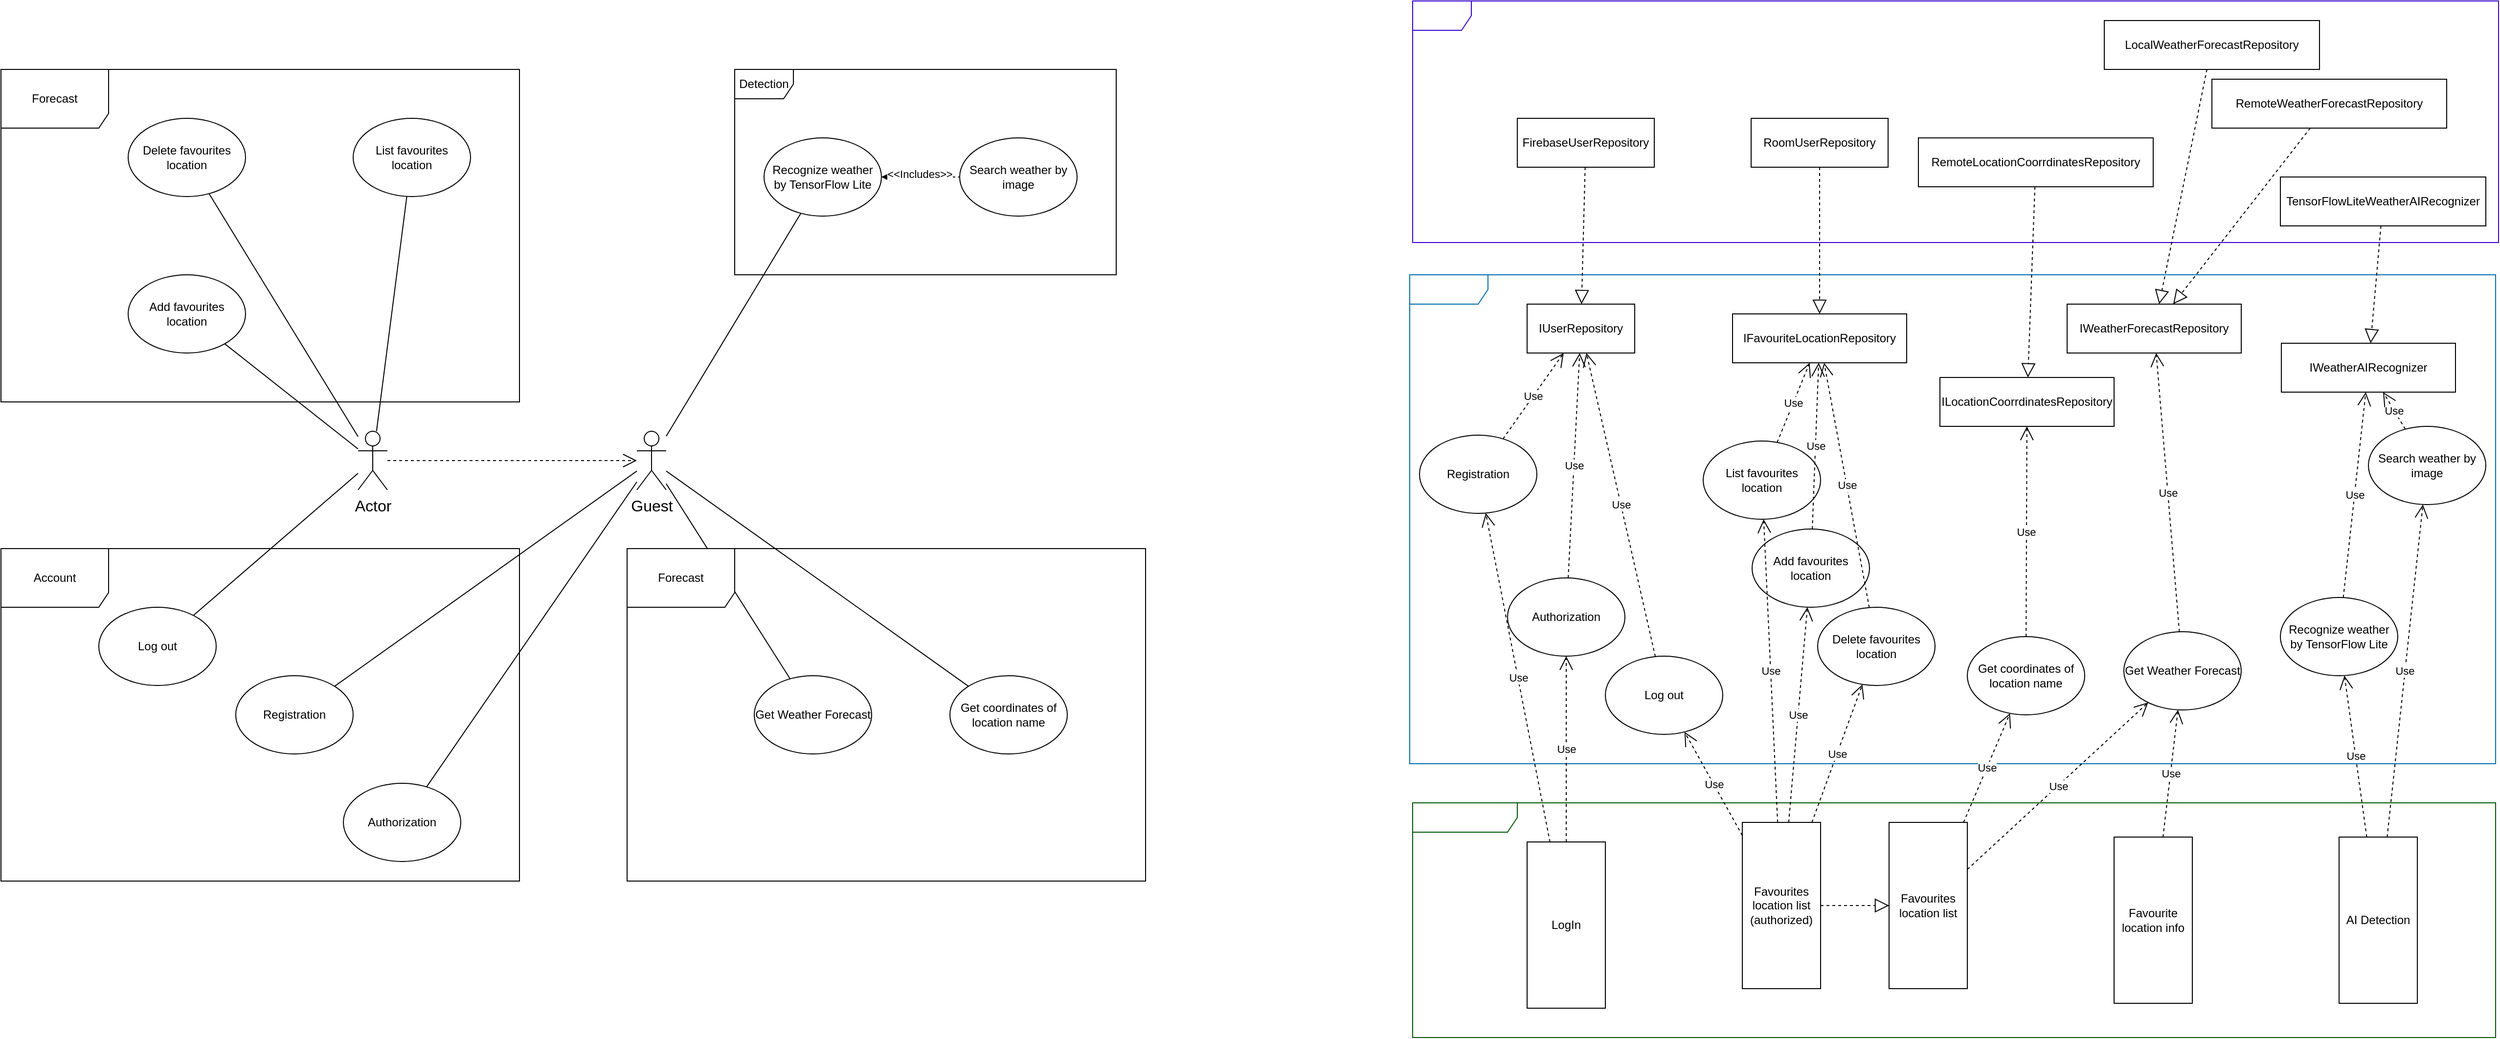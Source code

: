 <mxfile version="24.7.17">
  <diagram name="Страница — 1" id="I9Z1L919ukLN-PUytdVg">
    <mxGraphModel dx="5607" dy="2783" grid="1" gridSize="10" guides="1" tooltips="1" connect="1" arrows="1" fold="1" page="1" pageScale="1" pageWidth="827" pageHeight="1169" math="0" shadow="0">
      <root>
        <mxCell id="0" />
        <mxCell id="1" parent="0" />
        <mxCell id="OZ5fW6hErYmCuCrI8Dng-1" value="&lt;font style=&quot;font-size: 16px;&quot;&gt;Actor&lt;/font&gt;" style="shape=umlActor;verticalLabelPosition=bottom;verticalAlign=top;html=1;outlineConnect=0;" parent="1" vertex="1">
          <mxGeometry x="-65" y="660" width="30" height="60" as="geometry" />
        </mxCell>
        <mxCell id="XvAhgUPR3jtQ_a_zYUv5-78" value="&lt;span style=&quot;font-size: 16px;&quot;&gt;Guest&lt;/span&gt;" style="shape=umlActor;verticalLabelPosition=bottom;verticalAlign=top;html=1;outlineConnect=0;" vertex="1" parent="1">
          <mxGeometry x="220" y="660" width="30" height="60" as="geometry" />
        </mxCell>
        <mxCell id="XvAhgUPR3jtQ_a_zYUv5-80" value="" style="endArrow=open;endSize=12;dashed=1;html=1;rounded=0;" edge="1" parent="1" source="OZ5fW6hErYmCuCrI8Dng-1" target="XvAhgUPR3jtQ_a_zYUv5-78">
          <mxGeometry width="160" relative="1" as="geometry">
            <mxPoint x="290" y="450" as="sourcePoint" />
            <mxPoint x="450" y="450" as="targetPoint" />
          </mxGeometry>
        </mxCell>
        <mxCell id="XvAhgUPR3jtQ_a_zYUv5-85" value="" style="endArrow=none;startArrow=none;endFill=0;startFill=0;html=1;rounded=0;" edge="1" parent="1" source="XvAhgUPR3jtQ_a_zYUv5-78" target="XvAhgUPR3jtQ_a_zYUv5-67">
          <mxGeometry width="160" relative="1" as="geometry">
            <mxPoint x="170" y="770" as="sourcePoint" />
            <mxPoint x="330" y="770" as="targetPoint" />
          </mxGeometry>
        </mxCell>
        <mxCell id="XvAhgUPR3jtQ_a_zYUv5-86" value="" style="endArrow=none;startArrow=none;endFill=0;startFill=0;html=1;rounded=0;" edge="1" parent="1" source="XvAhgUPR3jtQ_a_zYUv5-78" target="OZ5fW6hErYmCuCrI8Dng-46">
          <mxGeometry width="160" relative="1" as="geometry">
            <mxPoint x="140" y="578" as="sourcePoint" />
            <mxPoint x="-254" y="923" as="targetPoint" />
          </mxGeometry>
        </mxCell>
        <mxCell id="XvAhgUPR3jtQ_a_zYUv5-87" value="" style="endArrow=none;startArrow=none;endFill=0;startFill=0;html=1;rounded=0;" edge="1" parent="1" source="OZ5fW6hErYmCuCrI8Dng-1" target="OZ5fW6hErYmCuCrI8Dng-50">
          <mxGeometry width="160" relative="1" as="geometry">
            <mxPoint x="140" y="591" as="sourcePoint" />
            <mxPoint x="-118" y="1033" as="targetPoint" />
          </mxGeometry>
        </mxCell>
        <mxCell id="XvAhgUPR3jtQ_a_zYUv5-88" value="" style="endArrow=none;startArrow=none;endFill=0;startFill=0;html=1;rounded=0;" edge="1" parent="1" source="XvAhgUPR3jtQ_a_zYUv5-78" target="OZ5fW6hErYmCuCrI8Dng-10">
          <mxGeometry width="160" relative="1" as="geometry">
            <mxPoint x="480" y="830" as="sourcePoint" />
            <mxPoint x="460" y="1140" as="targetPoint" />
          </mxGeometry>
        </mxCell>
        <mxCell id="XvAhgUPR3jtQ_a_zYUv5-92" value="" style="endArrow=none;startArrow=none;endFill=0;startFill=0;html=1;rounded=0;" edge="1" parent="1" source="XvAhgUPR3jtQ_a_zYUv5-78" target="OZ5fW6hErYmCuCrI8Dng-7">
          <mxGeometry width="160" relative="1" as="geometry">
            <mxPoint x="260" y="728" as="sourcePoint" />
            <mxPoint x="370" y="932" as="targetPoint" />
          </mxGeometry>
        </mxCell>
        <mxCell id="XvAhgUPR3jtQ_a_zYUv5-93" value="" style="endArrow=none;startArrow=none;endFill=0;startFill=0;html=1;rounded=0;" edge="1" parent="1" source="XvAhgUPR3jtQ_a_zYUv5-78" target="OZ5fW6hErYmCuCrI8Dng-91">
          <mxGeometry width="160" relative="1" as="geometry">
            <mxPoint x="260" y="711" as="sourcePoint" />
            <mxPoint x="550" y="930" as="targetPoint" />
          </mxGeometry>
        </mxCell>
        <mxCell id="XvAhgUPR3jtQ_a_zYUv5-95" value="" style="group" vertex="1" connectable="0" parent="1">
          <mxGeometry x="210" y="780" width="530" height="340" as="geometry" />
        </mxCell>
        <mxCell id="OZ5fW6hErYmCuCrI8Dng-7" value="Get coordinates of location name" style="ellipse;whiteSpace=wrap;html=1;" parent="XvAhgUPR3jtQ_a_zYUv5-95" vertex="1">
          <mxGeometry x="330" y="130" width="120" height="80" as="geometry" />
        </mxCell>
        <mxCell id="OZ5fW6hErYmCuCrI8Dng-10" value="Get Weather Forecast" style="ellipse;whiteSpace=wrap;html=1;" parent="XvAhgUPR3jtQ_a_zYUv5-95" vertex="1">
          <mxGeometry x="130" y="130" width="120" height="80" as="geometry" />
        </mxCell>
        <mxCell id="XvAhgUPR3jtQ_a_zYUv5-94" value="Forecast" style="shape=umlFrame;whiteSpace=wrap;html=1;pointerEvents=0;width=110;height=60;" vertex="1" parent="XvAhgUPR3jtQ_a_zYUv5-95">
          <mxGeometry width="530" height="340" as="geometry" />
        </mxCell>
        <mxCell id="XvAhgUPR3jtQ_a_zYUv5-96" value="" style="group" vertex="1" connectable="0" parent="1">
          <mxGeometry x="-430" y="780" width="530" height="340" as="geometry" />
        </mxCell>
        <mxCell id="OZ5fW6hErYmCuCrI8Dng-46" value="Authorization" style="ellipse;whiteSpace=wrap;html=1;" parent="XvAhgUPR3jtQ_a_zYUv5-96" vertex="1">
          <mxGeometry x="350" y="240" width="120" height="80" as="geometry" />
        </mxCell>
        <mxCell id="OZ5fW6hErYmCuCrI8Dng-50" value="Log out" style="ellipse;whiteSpace=wrap;html=1;" parent="XvAhgUPR3jtQ_a_zYUv5-96" vertex="1">
          <mxGeometry x="100" y="60" width="120" height="80" as="geometry" />
        </mxCell>
        <mxCell id="XvAhgUPR3jtQ_a_zYUv5-67" value="Registration" style="ellipse;whiteSpace=wrap;html=1;" vertex="1" parent="XvAhgUPR3jtQ_a_zYUv5-96">
          <mxGeometry x="240" y="130" width="120" height="80" as="geometry" />
        </mxCell>
        <mxCell id="XvAhgUPR3jtQ_a_zYUv5-71" value="Account" style="shape=umlFrame;whiteSpace=wrap;html=1;pointerEvents=0;width=110;height=60;" vertex="1" parent="XvAhgUPR3jtQ_a_zYUv5-96">
          <mxGeometry width="530" height="340" as="geometry" />
        </mxCell>
        <mxCell id="XvAhgUPR3jtQ_a_zYUv5-111" value="" style="endArrow=none;startArrow=none;endFill=0;startFill=0;html=1;rounded=0;" edge="1" parent="1" source="OZ5fW6hErYmCuCrI8Dng-1" target="OZ5fW6hErYmCuCrI8Dng-5">
          <mxGeometry width="160" relative="1" as="geometry">
            <mxPoint x="260" y="685" as="sourcePoint" />
            <mxPoint x="-21.227" y="589.294" as="targetPoint" />
          </mxGeometry>
        </mxCell>
        <mxCell id="XvAhgUPR3jtQ_a_zYUv5-112" value="" style="group" vertex="1" connectable="0" parent="1">
          <mxGeometry x="-430" y="290" width="530" height="340" as="geometry" />
        </mxCell>
        <mxCell id="OZ5fW6hErYmCuCrI8Dng-5" value="Add favourites location" style="ellipse;whiteSpace=wrap;html=1;" parent="XvAhgUPR3jtQ_a_zYUv5-112" vertex="1">
          <mxGeometry x="130" y="210" width="120" height="80" as="geometry" />
        </mxCell>
        <mxCell id="OZ5fW6hErYmCuCrI8Dng-6" value="Delete favourites location" style="ellipse;whiteSpace=wrap;html=1;" parent="XvAhgUPR3jtQ_a_zYUv5-112" vertex="1">
          <mxGeometry x="130" y="50" width="120" height="80" as="geometry" />
        </mxCell>
        <mxCell id="XvAhgUPR3jtQ_a_zYUv5-102" value="Forecast" style="shape=umlFrame;whiteSpace=wrap;html=1;pointerEvents=0;width=110;height=60;" vertex="1" parent="XvAhgUPR3jtQ_a_zYUv5-112">
          <mxGeometry width="530" height="340" as="geometry" />
        </mxCell>
        <mxCell id="XvAhgUPR3jtQ_a_zYUv5-107" value="List favourites location" style="ellipse;whiteSpace=wrap;html=1;" vertex="1" parent="XvAhgUPR3jtQ_a_zYUv5-112">
          <mxGeometry x="360" y="50" width="120" height="80" as="geometry" />
        </mxCell>
        <mxCell id="XvAhgUPR3jtQ_a_zYUv5-114" value="" style="group" vertex="1" connectable="0" parent="1">
          <mxGeometry x="320" y="290" width="390" height="210" as="geometry" />
        </mxCell>
        <mxCell id="OZ5fW6hErYmCuCrI8Dng-75" value="Search weather by image" style="ellipse;whiteSpace=wrap;html=1;" parent="XvAhgUPR3jtQ_a_zYUv5-114" vertex="1">
          <mxGeometry x="230" y="70" width="120" height="80" as="geometry" />
        </mxCell>
        <mxCell id="OZ5fW6hErYmCuCrI8Dng-91" value="Recognize weather by TensorFlow Lite" style="ellipse;whiteSpace=wrap;html=1;" parent="XvAhgUPR3jtQ_a_zYUv5-114" vertex="1">
          <mxGeometry x="30" y="70" width="120" height="80" as="geometry" />
        </mxCell>
        <mxCell id="OZ5fW6hErYmCuCrI8Dng-92" value="" style="endArrow=none;html=1;rounded=0;dashed=1;startArrow=classic;startFill=1;endFill=0;" parent="XvAhgUPR3jtQ_a_zYUv5-114" source="OZ5fW6hErYmCuCrI8Dng-91" target="OZ5fW6hErYmCuCrI8Dng-75" edge="1">
          <mxGeometry width="50" height="50" relative="1" as="geometry">
            <mxPoint x="332" y="678" as="sourcePoint" />
            <mxPoint x="378" y="722" as="targetPoint" />
            <Array as="points" />
          </mxGeometry>
        </mxCell>
        <mxCell id="OZ5fW6hErYmCuCrI8Dng-93" value="&lt;span style=&quot;font-size: 11px;&quot;&gt;&amp;lt;&amp;lt;Includes&amp;gt;&amp;gt;&lt;/span&gt;" style="edgeLabel;html=1;align=center;verticalAlign=middle;resizable=0;points=[];fontSize=11;" parent="OZ5fW6hErYmCuCrI8Dng-92" vertex="1" connectable="0">
          <mxGeometry x="-0.033" y="3" relative="1" as="geometry">
            <mxPoint as="offset" />
          </mxGeometry>
        </mxCell>
        <mxCell id="XvAhgUPR3jtQ_a_zYUv5-113" value="Detection" style="shape=umlFrame;whiteSpace=wrap;html=1;pointerEvents=0;" vertex="1" parent="XvAhgUPR3jtQ_a_zYUv5-114">
          <mxGeometry width="390" height="210" as="geometry" />
        </mxCell>
        <mxCell id="XvAhgUPR3jtQ_a_zYUv5-115" value="Data" style="shape=umlFrame;whiteSpace=wrap;html=1;pointerEvents=0;fillColor=none;fontColor=#ffffff;strokeColor=#3700CC;" vertex="1" parent="1">
          <mxGeometry x="1013" y="220" width="1110" height="247" as="geometry" />
        </mxCell>
        <mxCell id="XvAhgUPR3jtQ_a_zYUv5-116" value="Domain" style="shape=umlFrame;whiteSpace=wrap;html=1;pointerEvents=0;fillColor=none;fontColor=#ffffff;strokeColor=#006EAF;swimlaneFillColor=none;width=80;height=30;" vertex="1" parent="1">
          <mxGeometry x="1010" y="500" width="1110" height="500" as="geometry" />
        </mxCell>
        <mxCell id="XvAhgUPR3jtQ_a_zYUv5-117" value="Presentation" style="shape=umlFrame;whiteSpace=wrap;html=1;pointerEvents=0;fillColor=none;fontColor=#ffffff;strokeColor=#005700;swimlaneFillColor=none;width=107;height=30;" vertex="1" parent="1">
          <mxGeometry x="1013" y="1040" width="1107" height="240" as="geometry" />
        </mxCell>
        <mxCell id="XvAhgUPR3jtQ_a_zYUv5-118" value="LogIn" style="rounded=0;whiteSpace=wrap;html=1;" vertex="1" parent="1">
          <mxGeometry x="1130" y="1080" width="80" height="170" as="geometry" />
        </mxCell>
        <mxCell id="XvAhgUPR3jtQ_a_zYUv5-119" value="Authorization" style="ellipse;whiteSpace=wrap;html=1;" vertex="1" parent="1">
          <mxGeometry x="1110" y="810" width="120" height="80" as="geometry" />
        </mxCell>
        <mxCell id="XvAhgUPR3jtQ_a_zYUv5-120" value="Log out" style="ellipse;whiteSpace=wrap;html=1;" vertex="1" parent="1">
          <mxGeometry x="1210" y="890" width="120" height="80" as="geometry" />
        </mxCell>
        <mxCell id="XvAhgUPR3jtQ_a_zYUv5-121" value="Registration" style="ellipse;whiteSpace=wrap;html=1;" vertex="1" parent="1">
          <mxGeometry x="1020" y="664" width="120" height="80" as="geometry" />
        </mxCell>
        <mxCell id="XvAhgUPR3jtQ_a_zYUv5-122" value="Use" style="endArrow=open;endSize=12;dashed=1;html=1;rounded=0;" edge="1" parent="1" source="XvAhgUPR3jtQ_a_zYUv5-118" target="XvAhgUPR3jtQ_a_zYUv5-121">
          <mxGeometry width="160" relative="1" as="geometry">
            <mxPoint x="880" y="910" as="sourcePoint" />
            <mxPoint x="1040" y="910" as="targetPoint" />
          </mxGeometry>
        </mxCell>
        <mxCell id="XvAhgUPR3jtQ_a_zYUv5-123" value="Use" style="endArrow=open;endSize=12;dashed=1;html=1;rounded=0;" edge="1" parent="1" source="XvAhgUPR3jtQ_a_zYUv5-118" target="XvAhgUPR3jtQ_a_zYUv5-119">
          <mxGeometry width="160" relative="1" as="geometry">
            <mxPoint x="1171" y="1090" as="sourcePoint" />
            <mxPoint x="1154" y="940" as="targetPoint" />
          </mxGeometry>
        </mxCell>
        <mxCell id="XvAhgUPR3jtQ_a_zYUv5-124" value="AI Detection" style="rounded=0;whiteSpace=wrap;html=1;" vertex="1" parent="1">
          <mxGeometry x="1960" y="1075" width="80" height="170" as="geometry" />
        </mxCell>
        <mxCell id="XvAhgUPR3jtQ_a_zYUv5-125" value="Search weather by image" style="ellipse;whiteSpace=wrap;html=1;" vertex="1" parent="1">
          <mxGeometry x="1990" y="655" width="120" height="80" as="geometry" />
        </mxCell>
        <mxCell id="XvAhgUPR3jtQ_a_zYUv5-126" value="Recognize weather by TensorFlow Lite" style="ellipse;whiteSpace=wrap;html=1;" vertex="1" parent="1">
          <mxGeometry x="1900" y="830" width="120" height="80" as="geometry" />
        </mxCell>
        <mxCell id="XvAhgUPR3jtQ_a_zYUv5-127" value="Use" style="endArrow=open;endSize=12;dashed=1;html=1;rounded=0;" edge="1" parent="1" source="XvAhgUPR3jtQ_a_zYUv5-124" target="XvAhgUPR3jtQ_a_zYUv5-126">
          <mxGeometry width="160" relative="1" as="geometry">
            <mxPoint x="1207" y="1090" as="sourcePoint" />
            <mxPoint x="1248" y="959" as="targetPoint" />
          </mxGeometry>
        </mxCell>
        <mxCell id="XvAhgUPR3jtQ_a_zYUv5-128" value="Use" style="endArrow=open;endSize=12;dashed=1;html=1;rounded=0;" edge="1" parent="1" source="XvAhgUPR3jtQ_a_zYUv5-124" target="XvAhgUPR3jtQ_a_zYUv5-125">
          <mxGeometry width="160" relative="1" as="geometry">
            <mxPoint x="1754" y="1085" as="sourcePoint" />
            <mxPoint x="1722" y="979" as="targetPoint" />
          </mxGeometry>
        </mxCell>
        <mxCell id="XvAhgUPR3jtQ_a_zYUv5-129" value="Get coordinates of location name" style="ellipse;whiteSpace=wrap;html=1;" vertex="1" parent="1">
          <mxGeometry x="1580" y="870" width="120" height="80" as="geometry" />
        </mxCell>
        <mxCell id="XvAhgUPR3jtQ_a_zYUv5-130" value="Get Weather Forecast" style="ellipse;whiteSpace=wrap;html=1;" vertex="1" parent="1">
          <mxGeometry x="1740" y="865" width="120" height="80" as="geometry" />
        </mxCell>
        <mxCell id="XvAhgUPR3jtQ_a_zYUv5-135" value="Add favourites location" style="ellipse;whiteSpace=wrap;html=1;" vertex="1" parent="1">
          <mxGeometry x="1360" y="760" width="120" height="80" as="geometry" />
        </mxCell>
        <mxCell id="XvAhgUPR3jtQ_a_zYUv5-136" value="Delete favourites location" style="ellipse;whiteSpace=wrap;html=1;" vertex="1" parent="1">
          <mxGeometry x="1427" y="840" width="120" height="80" as="geometry" />
        </mxCell>
        <mxCell id="XvAhgUPR3jtQ_a_zYUv5-142" value="List favourites location" style="ellipse;whiteSpace=wrap;html=1;" vertex="1" parent="1">
          <mxGeometry x="1310" y="670" width="120" height="80" as="geometry" />
        </mxCell>
        <mxCell id="XvAhgUPR3jtQ_a_zYUv5-145" value="" style="endArrow=none;startArrow=none;endFill=0;startFill=0;html=1;rounded=0;" edge="1" parent="1" source="OZ5fW6hErYmCuCrI8Dng-1" target="OZ5fW6hErYmCuCrI8Dng-6">
          <mxGeometry width="160" relative="1" as="geometry">
            <mxPoint x="-31" y="670" as="sourcePoint" />
            <mxPoint x="-11.227" y="599.294" as="targetPoint" />
          </mxGeometry>
        </mxCell>
        <mxCell id="XvAhgUPR3jtQ_a_zYUv5-146" value="" style="endArrow=none;startArrow=none;endFill=0;startFill=0;html=1;rounded=0;" edge="1" parent="1" source="OZ5fW6hErYmCuCrI8Dng-1" target="XvAhgUPR3jtQ_a_zYUv5-107">
          <mxGeometry width="160" relative="1" as="geometry">
            <mxPoint x="-21" y="680" as="sourcePoint" />
            <mxPoint x="-1.227" y="609.294" as="targetPoint" />
          </mxGeometry>
        </mxCell>
        <mxCell id="XvAhgUPR3jtQ_a_zYUv5-147" value="Favourites location list" style="rounded=0;whiteSpace=wrap;html=1;" vertex="1" parent="1">
          <mxGeometry x="1500" y="1060" width="80" height="170" as="geometry" />
        </mxCell>
        <mxCell id="XvAhgUPR3jtQ_a_zYUv5-148" value="Use" style="endArrow=open;endSize=12;dashed=1;html=1;rounded=0;" edge="1" parent="1" source="XvAhgUPR3jtQ_a_zYUv5-155" target="XvAhgUPR3jtQ_a_zYUv5-142">
          <mxGeometry width="160" relative="1" as="geometry">
            <mxPoint x="1207" y="1090" as="sourcePoint" />
            <mxPoint x="1248" y="959" as="targetPoint" />
          </mxGeometry>
        </mxCell>
        <mxCell id="XvAhgUPR3jtQ_a_zYUv5-149" value="Use" style="endArrow=open;endSize=12;dashed=1;html=1;rounded=0;" edge="1" parent="1" source="XvAhgUPR3jtQ_a_zYUv5-155" target="XvAhgUPR3jtQ_a_zYUv5-135">
          <mxGeometry width="160" relative="1" as="geometry">
            <mxPoint x="1439" y="1080" as="sourcePoint" />
            <mxPoint x="1314" y="744" as="targetPoint" />
          </mxGeometry>
        </mxCell>
        <mxCell id="XvAhgUPR3jtQ_a_zYUv5-150" value="Use" style="endArrow=open;endSize=12;dashed=1;html=1;rounded=0;" edge="1" parent="1" source="XvAhgUPR3jtQ_a_zYUv5-155" target="XvAhgUPR3jtQ_a_zYUv5-136">
          <mxGeometry width="160" relative="1" as="geometry">
            <mxPoint x="1456" y="1080" as="sourcePoint" />
            <mxPoint x="1417" y="850" as="targetPoint" />
          </mxGeometry>
        </mxCell>
        <mxCell id="XvAhgUPR3jtQ_a_zYUv5-151" value="Favourite location info" style="rounded=0;whiteSpace=wrap;html=1;" vertex="1" parent="1">
          <mxGeometry x="1730" y="1075" width="80" height="170" as="geometry" />
        </mxCell>
        <mxCell id="XvAhgUPR3jtQ_a_zYUv5-152" value="Use" style="endArrow=open;endSize=12;dashed=1;html=1;rounded=0;" edge="1" parent="1" source="XvAhgUPR3jtQ_a_zYUv5-147" target="XvAhgUPR3jtQ_a_zYUv5-130">
          <mxGeometry width="160" relative="1" as="geometry">
            <mxPoint x="1484" y="1080" as="sourcePoint" />
            <mxPoint x="1504" y="955" as="targetPoint" />
          </mxGeometry>
        </mxCell>
        <mxCell id="XvAhgUPR3jtQ_a_zYUv5-153" value="Use" style="endArrow=open;endSize=12;dashed=1;html=1;rounded=0;" edge="1" parent="1" source="XvAhgUPR3jtQ_a_zYUv5-151" target="XvAhgUPR3jtQ_a_zYUv5-130">
          <mxGeometry width="160" relative="1" as="geometry">
            <mxPoint x="1510" y="1131" as="sourcePoint" />
            <mxPoint x="1713" y="961" as="targetPoint" />
          </mxGeometry>
        </mxCell>
        <mxCell id="XvAhgUPR3jtQ_a_zYUv5-154" value="Use" style="endArrow=open;endSize=12;dashed=1;html=1;rounded=0;" edge="1" parent="1" source="XvAhgUPR3jtQ_a_zYUv5-147" target="XvAhgUPR3jtQ_a_zYUv5-129">
          <mxGeometry width="160" relative="1" as="geometry">
            <mxPoint x="1510" y="1136" as="sourcePoint" />
            <mxPoint x="1739" y="969" as="targetPoint" />
          </mxGeometry>
        </mxCell>
        <mxCell id="XvAhgUPR3jtQ_a_zYUv5-155" value="Favourites location list (authorized)" style="rounded=0;whiteSpace=wrap;html=1;" vertex="1" parent="1">
          <mxGeometry x="1350" y="1060" width="80" height="170" as="geometry" />
        </mxCell>
        <mxCell id="XvAhgUPR3jtQ_a_zYUv5-156" value="" style="endArrow=block;dashed=1;endFill=0;endSize=12;html=1;rounded=0;" edge="1" parent="1" source="XvAhgUPR3jtQ_a_zYUv5-155" target="XvAhgUPR3jtQ_a_zYUv5-147">
          <mxGeometry width="160" relative="1" as="geometry">
            <mxPoint x="1450" y="1070" as="sourcePoint" />
            <mxPoint x="1610" y="1070" as="targetPoint" />
          </mxGeometry>
        </mxCell>
        <mxCell id="XvAhgUPR3jtQ_a_zYUv5-157" value="Use" style="endArrow=open;endSize=12;dashed=1;html=1;rounded=0;" edge="1" parent="1" source="XvAhgUPR3jtQ_a_zYUv5-155" target="XvAhgUPR3jtQ_a_zYUv5-120">
          <mxGeometry width="160" relative="1" as="geometry">
            <mxPoint x="1554" y="1070" as="sourcePoint" />
            <mxPoint x="1568" y="760" as="targetPoint" />
          </mxGeometry>
        </mxCell>
        <mxCell id="XvAhgUPR3jtQ_a_zYUv5-158" value="IUserRepository" style="html=1;whiteSpace=wrap;" vertex="1" parent="1">
          <mxGeometry x="1130" y="530" width="110" height="50" as="geometry" />
        </mxCell>
        <mxCell id="XvAhgUPR3jtQ_a_zYUv5-159" value="Use" style="endArrow=open;endSize=12;dashed=1;html=1;rounded=0;" edge="1" parent="1" source="XvAhgUPR3jtQ_a_zYUv5-121" target="XvAhgUPR3jtQ_a_zYUv5-158">
          <mxGeometry width="160" relative="1" as="geometry">
            <mxPoint x="980" y="590" as="sourcePoint" />
            <mxPoint x="1098" y="754" as="targetPoint" />
          </mxGeometry>
        </mxCell>
        <mxCell id="XvAhgUPR3jtQ_a_zYUv5-160" value="Use" style="endArrow=open;endSize=12;dashed=1;html=1;rounded=0;" edge="1" parent="1" source="XvAhgUPR3jtQ_a_zYUv5-119" target="XvAhgUPR3jtQ_a_zYUv5-158">
          <mxGeometry width="160" relative="1" as="geometry">
            <mxPoint x="1177" y="590" as="sourcePoint" />
            <mxPoint x="940" y="680" as="targetPoint" />
          </mxGeometry>
        </mxCell>
        <mxCell id="XvAhgUPR3jtQ_a_zYUv5-161" value="Use" style="endArrow=open;endSize=12;dashed=1;html=1;rounded=0;" edge="1" parent="1" source="XvAhgUPR3jtQ_a_zYUv5-120" target="XvAhgUPR3jtQ_a_zYUv5-158">
          <mxGeometry width="160" relative="1" as="geometry">
            <mxPoint x="1194" y="590" as="sourcePoint" />
            <mxPoint x="950" y="700" as="targetPoint" />
          </mxGeometry>
        </mxCell>
        <mxCell id="XvAhgUPR3jtQ_a_zYUv5-162" value="IFavouriteLocationRepository" style="html=1;whiteSpace=wrap;" vertex="1" parent="1">
          <mxGeometry x="1340" y="540" width="178" height="50" as="geometry" />
        </mxCell>
        <mxCell id="XvAhgUPR3jtQ_a_zYUv5-163" value="Use" style="endArrow=open;endSize=12;dashed=1;html=1;rounded=0;" edge="1" parent="1" source="XvAhgUPR3jtQ_a_zYUv5-142" target="XvAhgUPR3jtQ_a_zYUv5-162">
          <mxGeometry width="160" relative="1" as="geometry">
            <mxPoint x="1201" y="590" as="sourcePoint" />
            <mxPoint x="1410" y="480" as="targetPoint" />
          </mxGeometry>
        </mxCell>
        <mxCell id="XvAhgUPR3jtQ_a_zYUv5-164" value="Use" style="endArrow=open;endSize=12;dashed=1;html=1;rounded=0;" edge="1" parent="1" source="XvAhgUPR3jtQ_a_zYUv5-135" target="XvAhgUPR3jtQ_a_zYUv5-162">
          <mxGeometry width="160" relative="1" as="geometry">
            <mxPoint x="1488" y="590" as="sourcePoint" />
            <mxPoint x="1409" y="685" as="targetPoint" />
          </mxGeometry>
        </mxCell>
        <mxCell id="XvAhgUPR3jtQ_a_zYUv5-165" value="Use" style="endArrow=open;endSize=12;dashed=1;html=1;rounded=0;" edge="1" parent="1" source="XvAhgUPR3jtQ_a_zYUv5-136" target="XvAhgUPR3jtQ_a_zYUv5-162">
          <mxGeometry width="160" relative="1" as="geometry">
            <mxPoint x="1501" y="590" as="sourcePoint" />
            <mxPoint x="1530" y="480" as="targetPoint" />
          </mxGeometry>
        </mxCell>
        <mxCell id="XvAhgUPR3jtQ_a_zYUv5-166" value="ILocationCoorrdinatesRepository" style="html=1;whiteSpace=wrap;" vertex="1" parent="1">
          <mxGeometry x="1552" y="605" width="178" height="50" as="geometry" />
        </mxCell>
        <mxCell id="XvAhgUPR3jtQ_a_zYUv5-167" value="IWeatherForecastRepository" style="html=1;whiteSpace=wrap;" vertex="1" parent="1">
          <mxGeometry x="1682" y="530" width="178" height="50" as="geometry" />
        </mxCell>
        <mxCell id="XvAhgUPR3jtQ_a_zYUv5-168" value="Use" style="endArrow=open;endSize=12;dashed=1;html=1;rounded=0;" edge="1" parent="1" source="XvAhgUPR3jtQ_a_zYUv5-129" target="XvAhgUPR3jtQ_a_zYUv5-166">
          <mxGeometry width="160" relative="1" as="geometry">
            <mxPoint x="2160" y="670" as="sourcePoint" />
            <mxPoint x="1498" y="850" as="targetPoint" />
          </mxGeometry>
        </mxCell>
        <mxCell id="XvAhgUPR3jtQ_a_zYUv5-169" value="Use" style="endArrow=open;endSize=12;dashed=1;html=1;rounded=0;" edge="1" parent="1" source="XvAhgUPR3jtQ_a_zYUv5-130" target="XvAhgUPR3jtQ_a_zYUv5-167">
          <mxGeometry width="160" relative="1" as="geometry">
            <mxPoint x="1650" y="665" as="sourcePoint" />
            <mxPoint x="2170" y="740" as="targetPoint" />
          </mxGeometry>
        </mxCell>
        <mxCell id="XvAhgUPR3jtQ_a_zYUv5-170" value="FirebaseUserRepository" style="html=1;whiteSpace=wrap;" vertex="1" parent="1">
          <mxGeometry x="1120" y="340" width="140" height="50" as="geometry" />
        </mxCell>
        <mxCell id="XvAhgUPR3jtQ_a_zYUv5-171" value="" style="endArrow=block;dashed=1;endFill=0;endSize=12;html=1;rounded=0;" edge="1" parent="1" source="XvAhgUPR3jtQ_a_zYUv5-170" target="XvAhgUPR3jtQ_a_zYUv5-158">
          <mxGeometry width="160" relative="1" as="geometry">
            <mxPoint x="1180" y="430" as="sourcePoint" />
            <mxPoint x="1340" y="430" as="targetPoint" />
          </mxGeometry>
        </mxCell>
        <mxCell id="XvAhgUPR3jtQ_a_zYUv5-172" value="RoomUserRepository" style="html=1;whiteSpace=wrap;" vertex="1" parent="1">
          <mxGeometry x="1359" y="340" width="140" height="50" as="geometry" />
        </mxCell>
        <mxCell id="XvAhgUPR3jtQ_a_zYUv5-174" value="" style="endArrow=block;dashed=1;endFill=0;endSize=12;html=1;rounded=0;" edge="1" parent="1" source="XvAhgUPR3jtQ_a_zYUv5-172" target="XvAhgUPR3jtQ_a_zYUv5-162">
          <mxGeometry width="160" relative="1" as="geometry">
            <mxPoint x="1199" y="400" as="sourcePoint" />
            <mxPoint x="1196" y="540" as="targetPoint" />
          </mxGeometry>
        </mxCell>
        <mxCell id="XvAhgUPR3jtQ_a_zYUv5-175" value="LocalWeatherForecastRepository" style="html=1;whiteSpace=wrap;" vertex="1" parent="1">
          <mxGeometry x="1720" y="240" width="220" height="50" as="geometry" />
        </mxCell>
        <mxCell id="XvAhgUPR3jtQ_a_zYUv5-176" value="RemoteWeatherForecastRepository" style="html=1;whiteSpace=wrap;" vertex="1" parent="1">
          <mxGeometry x="1830" y="300" width="240" height="50" as="geometry" />
        </mxCell>
        <mxCell id="XvAhgUPR3jtQ_a_zYUv5-178" value="" style="endArrow=block;dashed=1;endFill=0;endSize=12;html=1;rounded=0;" edge="1" parent="1" source="XvAhgUPR3jtQ_a_zYUv5-175" target="XvAhgUPR3jtQ_a_zYUv5-167">
          <mxGeometry width="160" relative="1" as="geometry">
            <mxPoint x="1439" y="400" as="sourcePoint" />
            <mxPoint x="1439" y="550" as="targetPoint" />
          </mxGeometry>
        </mxCell>
        <mxCell id="XvAhgUPR3jtQ_a_zYUv5-179" value="" style="endArrow=block;dashed=1;endFill=0;endSize=12;html=1;rounded=0;" edge="1" parent="1" source="XvAhgUPR3jtQ_a_zYUv5-176" target="XvAhgUPR3jtQ_a_zYUv5-167">
          <mxGeometry width="160" relative="1" as="geometry">
            <mxPoint x="1860" y="410" as="sourcePoint" />
            <mxPoint x="1859" y="610" as="targetPoint" />
          </mxGeometry>
        </mxCell>
        <mxCell id="XvAhgUPR3jtQ_a_zYUv5-180" value="RemoteLocationCoorrdinatesRepository" style="html=1;whiteSpace=wrap;" vertex="1" parent="1">
          <mxGeometry x="1530" y="360" width="240" height="50" as="geometry" />
        </mxCell>
        <mxCell id="XvAhgUPR3jtQ_a_zYUv5-181" value="" style="endArrow=block;dashed=1;endFill=0;endSize=12;html=1;rounded=0;" edge="1" parent="1" source="XvAhgUPR3jtQ_a_zYUv5-180" target="XvAhgUPR3jtQ_a_zYUv5-166">
          <mxGeometry width="160" relative="1" as="geometry">
            <mxPoint x="1988" y="370" as="sourcePoint" />
            <mxPoint x="1871" y="610" as="targetPoint" />
          </mxGeometry>
        </mxCell>
        <mxCell id="XvAhgUPR3jtQ_a_zYUv5-182" value="IWeatherAIRecognizer" style="html=1;whiteSpace=wrap;" vertex="1" parent="1">
          <mxGeometry x="1901" y="570" width="178" height="50" as="geometry" />
        </mxCell>
        <mxCell id="XvAhgUPR3jtQ_a_zYUv5-183" value="Use" style="endArrow=open;endSize=12;dashed=1;html=1;rounded=0;" edge="1" parent="1" source="XvAhgUPR3jtQ_a_zYUv5-126" target="XvAhgUPR3jtQ_a_zYUv5-182">
          <mxGeometry width="160" relative="1" as="geometry">
            <mxPoint x="1807" y="875" as="sourcePoint" />
            <mxPoint x="1783" y="590" as="targetPoint" />
          </mxGeometry>
        </mxCell>
        <mxCell id="XvAhgUPR3jtQ_a_zYUv5-184" value="Use" style="endArrow=open;endSize=12;dashed=1;html=1;rounded=0;" edge="1" parent="1" source="XvAhgUPR3jtQ_a_zYUv5-125" target="XvAhgUPR3jtQ_a_zYUv5-182">
          <mxGeometry width="160" relative="1" as="geometry">
            <mxPoint x="1974" y="840" as="sourcePoint" />
            <mxPoint x="1997" y="630" as="targetPoint" />
          </mxGeometry>
        </mxCell>
        <mxCell id="XvAhgUPR3jtQ_a_zYUv5-185" value="TensorFlowLiteWeatherAIRecognizer" style="html=1;whiteSpace=wrap;" vertex="1" parent="1">
          <mxGeometry x="1900" y="400" width="210" height="50" as="geometry" />
        </mxCell>
        <mxCell id="XvAhgUPR3jtQ_a_zYUv5-186" value="" style="endArrow=block;dashed=1;endFill=0;endSize=12;html=1;rounded=0;" edge="1" parent="1" source="XvAhgUPR3jtQ_a_zYUv5-185" target="XvAhgUPR3jtQ_a_zYUv5-182">
          <mxGeometry width="160" relative="1" as="geometry">
            <mxPoint x="1941" y="360" as="sourcePoint" />
            <mxPoint x="1800" y="540" as="targetPoint" />
          </mxGeometry>
        </mxCell>
      </root>
    </mxGraphModel>
  </diagram>
</mxfile>

